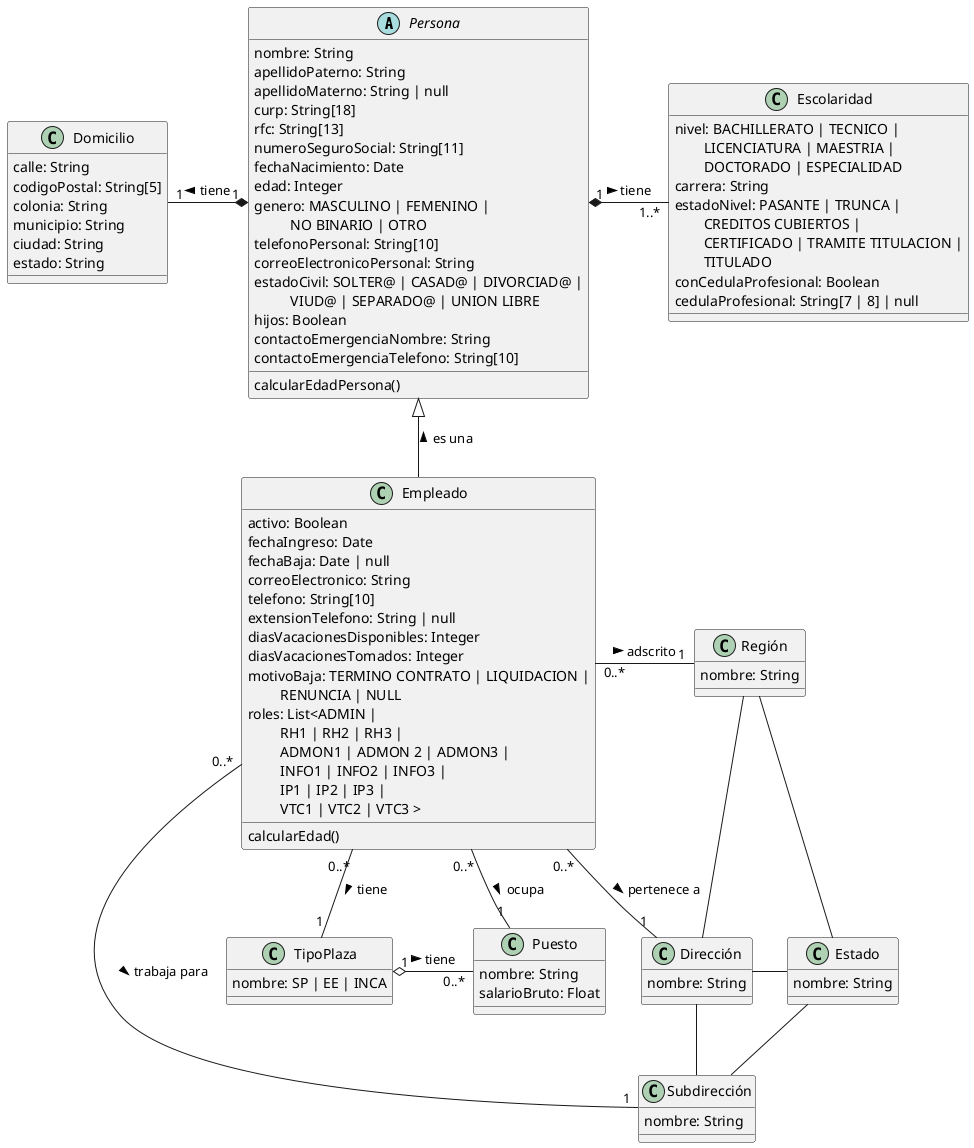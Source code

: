 @startuml
'https://plantuml.com/class-diagram

abstract class "Persona" {
    nombre: String
    apellidoPaterno: String
    apellidoMaterno: String | null
    curp: String[18]
    rfc: String[13]
    numeroSeguroSocial: String[11]
    fechaNacimiento: Date
    edad: Integer
    genero: MASCULINO | FEMENINO | \n \t  NO BINARIO | OTRO
    telefonoPersonal: String[10]
    correoElectronicoPersonal: String
    estadoCivil: SOLTER@ | CASAD@ | DIVORCIAD@ |
                 \t  VIUD@ | SEPARADO@ | UNION LIBRE
    hijos: Boolean
    contactoEmergenciaNombre: String
    contactoEmergenciaTelefono: String[10]

    calcularEdadPersona()
}

class "Empleado"{
    activo: Boolean
    fechaIngreso: Date
    fechaBaja: Date | null
    correoElectronico: String
    telefono: String[10]
    extensionTelefono: String | null
    diasVacacionesDisponibles: Integer
    diasVacacionesTomados: Integer
    motivoBaja: TERMINO CONTRATO | LIQUIDACION |
                \t RENUNCIA | NULL
    roles: List<ADMIN |
                \t RH1 | RH2 | RH3 |
                \t ADMON1 | ADMON 2 | ADMON3 |
                \t INFO1 | INFO2 | INFO3 |
                \t IP1 | IP2 | IP3 |
                \t VTC1 | VTC2 | VTC3 >

    calcularEdad()
}

class "Domicilio" {
    calle: String
    codigoPostal: String[5]
    colonia: String
    municipio: String
    ciudad: String
    estado: String
}

class "Escolaridad" {
    nivel: BACHILLERATO | TECNICO |
            \tLICENCIATURA | MAESTRIA |
            \tDOCTORADO | ESPECIALIDAD
    carrera: String
    estadoNivel: PASANTE | TRUNCA |
                \tCREDITOS CUBIERTOS |
                \tCERTIFICADO | TRAMITE TITULACION |
                \tTITULADO
    conCedulaProfesional: Boolean
    cedulaProfesional: String[7 | 8] | null
}

class "TipoPlaza" {
    nombre: SP | EE | INCA
}

class "Puesto"{
    nombre: String
    salarioBruto: Float
}

class "Región" {
    nombre: String
}

class "Dirección" {
    nombre: String
}

class "Subdirección" {
    nombre: String
}

class "Estado" {
    nombre: String
}


"Persona" <|-- "Empleado" : < es una
"Domicilio" "1" -* "1" "Persona" : tiene <
"Persona" "1" *- "1..*" "Escolaridad" : tiene >

"Empleado" "0..*" -- "1" "TipoPlaza" : tiene >
"Empleado" "0..*" - "1" "Puesto" : ocupa >

"TipoPlaza" "1" o- "0..*" "Puesto" : tiene >

"Empleado" "0..*" - "1" "Región" : adscrito >
"Empleado" "0..*" - "1" "Dirección" : pertenece a >
"Empleado" "0..*" - "1" "Subdirección" : trabaja para >

"Región" - "Estado"
"Dirección" - "Estado"
"Estado" -- "Subdirección"

"Región" -- "Dirección"
"Dirección" -- "Subdirección"




















@enduml
